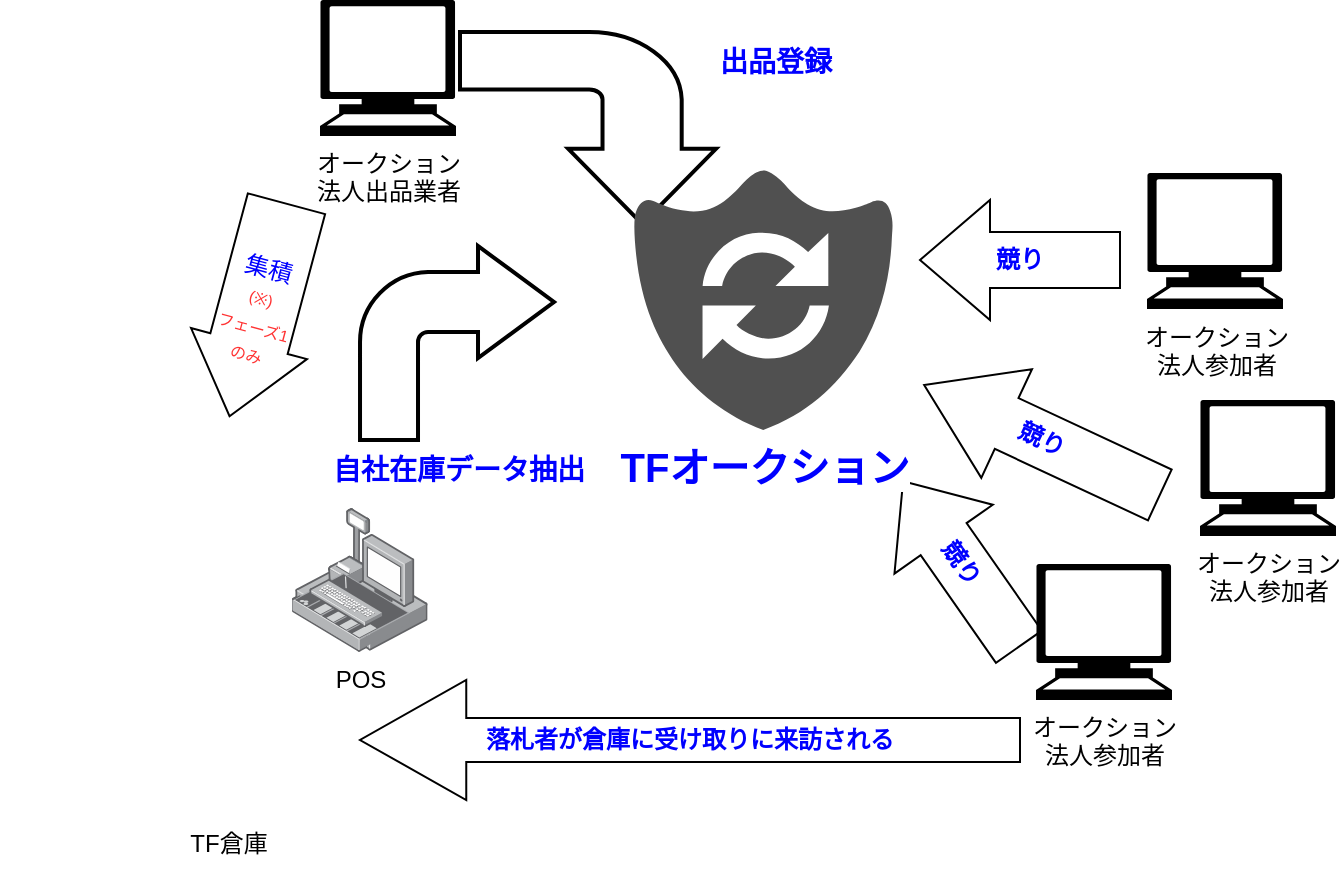 <mxfile version="10.8.5" type="github"><diagram id="AOluGb8plNayOUCkf-p2" name="Page-1"><mxGraphModel dx="2087" dy="1467" grid="1" gridSize="10" guides="1" tooltips="1" connect="1" arrows="1" fold="1" page="1" pageScale="1" pageWidth="1169" pageHeight="826" math="0" shadow="0"><root><mxCell id="0"/><mxCell id="1" parent="0"/><mxCell id="XHuVIRzOYp7YlMmipgUD-2" value="TF倉庫" style="shape=image;html=1;verticalAlign=top;verticalLabelPosition=bottom;labelBackgroundColor=#ffffff;imageAspect=0;aspect=fixed;image=https://cdn1.iconfinder.com/data/icons/2-building-line-filled/614/Warehouse-128.png" vertex="1" parent="1"><mxGeometry x="-90" y="80" width="228" height="228" as="geometry"/></mxCell><mxCell id="XHuVIRzOYp7YlMmipgUD-6" value="POS" style="points=[];aspect=fixed;html=1;align=center;shadow=0;dashed=0;image;image=img/lib/allied_telesis/security/POS.svg;" vertex="1" parent="1"><mxGeometry x="56" y="154" width="67.8" height="72" as="geometry"/></mxCell><mxCell id="XHuVIRzOYp7YlMmipgUD-9" value="自社在庫データ抽出" style="shape=mxgraph.arrows.bent_right_arrow;html=1;verticalLabelPosition=bottom;verticalAlign=top;strokeWidth=2;strokeColor=#000000;fontStyle=1;fontColor=#0000FF;labelBackgroundColor=#ffffff;horizontal=1;fontSize=14;" vertex="1" parent="1"><mxGeometry x="90" y="23" width="97" height="97" as="geometry"/></mxCell><mxCell id="XHuVIRzOYp7YlMmipgUD-11" value="オークション&lt;br&gt;法人参加者&lt;br&gt;" style="shape=mxgraph.signs.tech.computer;html=1;fillColor=#000000;strokeColor=none;verticalLabelPosition=bottom;verticalAlign=top;align=center;labelBackgroundColor=#ffffff;fontSize=12;fontColor=#000000;" vertex="1" parent="1"><mxGeometry x="483.5" y="-13.5" width="68" height="68" as="geometry"/></mxCell><mxCell id="XHuVIRzOYp7YlMmipgUD-14" value="競り" style="shape=singleArrow;direction=west;whiteSpace=wrap;html=1;labelBackgroundColor=#ffffff;fontSize=12;fontColor=#0000FF;arrowWidth=0.467;arrowSize=0.35;fontStyle=1" vertex="1" parent="1"><mxGeometry x="370" width="100" height="60" as="geometry"/></mxCell><mxCell id="XHuVIRzOYp7YlMmipgUD-17" value="競り" style="shape=singleArrow;direction=west;whiteSpace=wrap;html=1;labelBackgroundColor=#ffffff;fontSize=12;fontColor=#0000FF;arrowWidth=0.467;arrowSize=0.35;rotation=25;fontStyle=1" vertex="1" parent="1"><mxGeometry x="366" y="90" width="130" height="60" as="geometry"/></mxCell><mxCell id="XHuVIRzOYp7YlMmipgUD-18" value="オークション&lt;br&gt;法人参加者&lt;br&gt;" style="shape=mxgraph.signs.tech.computer;html=1;fillColor=#000000;strokeColor=none;verticalLabelPosition=bottom;verticalAlign=top;align=center;labelBackgroundColor=#ffffff;fontSize=12;fontColor=#000000;" vertex="1" parent="1"><mxGeometry x="510" y="100" width="68" height="68" as="geometry"/></mxCell><mxCell id="XHuVIRzOYp7YlMmipgUD-20" value="競り" style="shape=singleArrow;direction=west;whiteSpace=wrap;html=1;labelBackgroundColor=#ffffff;fontSize=12;fontColor=#0000FF;arrowWidth=0.467;arrowSize=0.35;rotation=55;fontStyle=1" vertex="1" parent="1"><mxGeometry x="340" y="152" width="101" height="60" as="geometry"/></mxCell><mxCell id="XHuVIRzOYp7YlMmipgUD-25" value="落札者が倉庫に受け取りに&lt;span&gt;来訪される　　　　　　　　&lt;/span&gt;" style="shape=singleArrow;direction=west;whiteSpace=wrap;html=1;labelBackgroundColor=#ffffff;fontSize=12;fontColor=#0000FF;arrowWidth=0.367;arrowSize=0.161;fontStyle=1" vertex="1" parent="1"><mxGeometry x="90" y="240" width="330" height="60" as="geometry"/></mxCell><mxCell id="XHuVIRzOYp7YlMmipgUD-19" value="オークション&lt;br&gt;法人参加者&lt;br&gt;" style="shape=mxgraph.signs.tech.computer;html=1;fillColor=#000000;strokeColor=none;verticalLabelPosition=bottom;verticalAlign=top;align=center;labelBackgroundColor=#ffffff;fontSize=12;fontColor=#000000;" vertex="1" parent="1"><mxGeometry x="428" y="182" width="68" height="68" as="geometry"/></mxCell><mxCell id="XHuVIRzOYp7YlMmipgUD-27" value="" style="shape=image;html=1;verticalAlign=top;verticalLabelPosition=bottom;labelBackgroundColor=#ffffff;imageAspect=0;aspect=fixed;image=https://cdn0.iconfinder.com/data/icons/isometric-city-basic-transport/48/truck-front-01-128.png;fontSize=20;fontColor=#0000FF;flipV=0;flipH=1;" vertex="1" parent="1"><mxGeometry x="301" y="226" width="111" height="111" as="geometry"/></mxCell><mxCell id="XHuVIRzOYp7YlMmipgUD-28" value="集積&lt;br&gt;&lt;font style=&quot;font-size: 8px&quot; color=&quot;#ff3333&quot;&gt;(※)&lt;br&gt;フェーズ1&lt;br&gt;のみ&lt;/font&gt;&lt;br&gt;" style="shape=singleArrow;direction=south;whiteSpace=wrap;html=1;labelBackgroundColor=#ffffff;fontSize=12;fontColor=#0000FF;arrowWidth=0.667;arrowSize=0.342;rotation=15;" vertex="1" parent="1"><mxGeometry x="9" width="60" height="110" as="geometry"/></mxCell><mxCell id="XHuVIRzOYp7YlMmipgUD-29" value="" style="shape=image;html=1;verticalAlign=top;verticalLabelPosition=bottom;labelBackgroundColor=#ffffff;imageAspect=0;aspect=fixed;image=https://cdn0.iconfinder.com/data/icons/isometric-city-basic-transport/48/truck-front-01-128.png;fontSize=20;fontColor=#0000FF;flipV=0;flipH=1;" vertex="1" parent="1"><mxGeometry x="-41" y="-65.5" width="111" height="111" as="geometry"/></mxCell><mxCell id="XHuVIRzOYp7YlMmipgUD-30" value="&lt;div style=&quot;text-align: left; font-size: 14px;&quot;&gt;出品登録&lt;/div&gt;" style="shape=mxgraph.arrows.bent_right_arrow;html=1;verticalLabelPosition=bottom;verticalAlign=top;strokeWidth=2;strokeColor=#000000;labelBackgroundColor=#ffffff;fontSize=14;fontColor=#0000FF;rotation=90;horizontal=0;align=left;fontStyle=1" vertex="1" parent="1"><mxGeometry x="156" y="-100" width="96" height="128" as="geometry"/></mxCell><mxCell id="XHuVIRzOYp7YlMmipgUD-5" value="TFオークション" style="pointerEvents=1;shadow=0;dashed=0;html=1;strokeColor=none;labelPosition=center;verticalLabelPosition=bottom;verticalAlign=top;align=center;shape=mxgraph.mscae.oms.system_update;fillColor=#505050;fontColor=#0000FF;fontStyle=1;labelBackgroundColor=#ffffff;fontSize=20;" vertex="1" parent="1"><mxGeometry x="226.5" y="-15" width="130" height="130" as="geometry"/></mxCell><mxCell id="XHuVIRzOYp7YlMmipgUD-26" value="オークション&lt;br&gt;法人出品業者&lt;br&gt;" style="shape=mxgraph.signs.tech.computer;html=1;fillColor=#000000;strokeColor=none;verticalLabelPosition=bottom;verticalAlign=top;align=center;labelBackgroundColor=#ffffff;fontSize=12;fontColor=#000000;" vertex="1" parent="1"><mxGeometry x="70" y="-100" width="68" height="68" as="geometry"/></mxCell></root></mxGraphModel></diagram></mxfile>